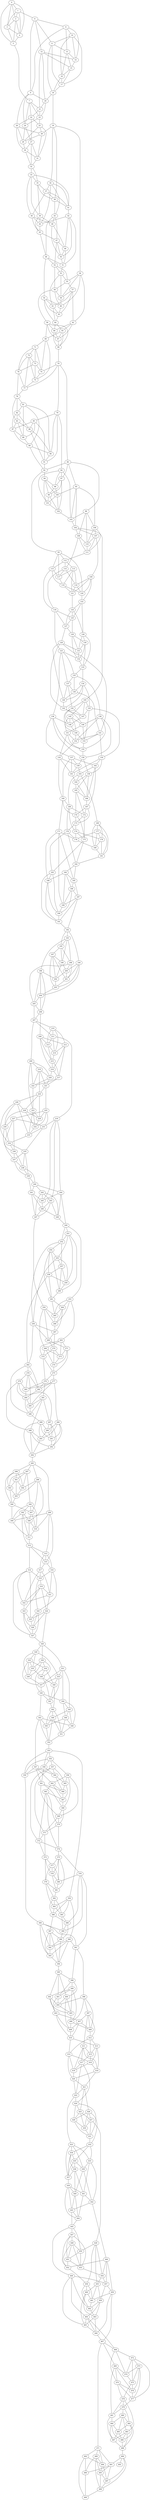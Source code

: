 graph {
  0;
  1;
  2;
  3;
  4;
  5;
  6;
  7;
  8;
  9;
  10;
  11;
  12;
  13;
  14;
  15;
  16;
  17;
  18;
  19;
  20;
  21;
  22;
  23;
  24;
  25;
  26;
  27;
  28;
  29;
  30;
  31;
  32;
  33;
  34;
  35;
  36;
  37;
  38;
  39;
  40;
  41;
  42;
  43;
  44;
  45;
  46;
  47;
  48;
  49;
  50;
  51;
  52;
  53;
  54;
  55;
  56;
  57;
  58;
  59;
  60;
  61;
  62;
  63;
  64;
  65;
  66;
  67;
  68;
  69;
  70;
  71;
  72;
  73;
  74;
  75;
  76;
  77;
  78;
  79;
  80;
  81;
  82;
  83;
  84;
  85;
  86;
  87;
  88;
  89;
  90;
  91;
  92;
  93;
  94;
  95;
  96;
  97;
  98;
  99;
  100;
  101;
  102;
  103;
  104;
  105;
  106;
  107;
  108;
  109;
  110;
  111;
  112;
  113;
  114;
  115;
  116;
  117;
  118;
  119;
  120;
  121;
  122;
  123;
  124;
  125;
  126;
  127;
  128;
  129;
  130;
  131;
  132;
  133;
  134;
  135;
  136;
  137;
  138;
  139;
  140;
  141;
  142;
  143;
  144;
  145;
  146;
  147;
  148;
  149;
  150;
  151;
  152;
  153;
  154;
  155;
  156;
  157;
  158;
  159;
  160;
  161;
  162;
  163;
  164;
  165;
  166;
  167;
  168;
  169;
  170;
  171;
  172;
  173;
  174;
  175;
  176;
  177;
  178;
  179;
  180;
  181;
  182;
  183;
  184;
  185;
  186;
  187;
  188;
  189;
  190;
  191;
  192;
  193;
  194;
  195;
  196;
  197;
  198;
  199;
  200;
  201;
  202;
  203;
  204;
  205;
  206;
  207;
  208;
  209;
  210;
  211;
  212;
  213;
  214;
  215;
  216;
  217;
  218;
  219;
  220;
  221;
  222;
  223;
  224;
  225;
  226;
  227;
  228;
  229;
  230;
  231;
  232;
  233;
  234;
  235;
  236;
  237;
  238;
  239;
  240;
  241;
  242;
  243;
  244;
  245;
  246;
  247;
  248;
  249;
  250;
  251;
  252;
  253;
  254;
  255;
  256;
  257;
  258;
  259;
  260;
  261;
  262;
  263;
  264;
  265;
  266;
  267;
  268;
  269;
  270;
  271;
  272;
  273;
  274;
  275;
  276;
  277;
  278;
  279;
  280;
  281;
  282;
  283;
  284;
  285;
  286;
  287;
  288;
  289;
  290;
  291;
  292;
  293;
  294;
  295;
  296;
  297;
  298;
  299;
  300;
  301;
  302;
  303;
  304;
  305;
  306;
  307;
  308;
  309;
  310;
  311;
  312;
  313;
  314;
  315;
  316;
  317;
  318;
  319;
  320;
  321;
  322;
  323;
  324;
  325;
  326;
  327;
  328;
  329;
  330;
  331;
  332;
  333;
  334;
  335;
  336;
  337;
  338;
  339;
  340;
  341;
  342;
  343;
  344;
  345;
  346;
  347;
  348;
  349;
  350;
  351;
  352;
  353;
  354;
  355;
  356;
  357;
  358;
  359;
  360;
  361;
  362;
  363;
  364;
  365;
  366;
  367;
  368;
  369;
  370;
  371;
  372;
  373;
  374;
  375;
  376;
  377;
  378;
  379;
  380;
  381;
  382;
  383;
  384;
  385;
  386;
  387;
  388;
  389;
  390;
  391;
  392;
  393;
  394;
  395;
  396;
  397;
  398;
  399;
  400;
  401;
  402;
  403;
  404;
  405;
  406;
  407;
  408;
  409;
  410;
  411;
  412;
  413;
  414;
  415;
  416;
  417;
  418;
  419;
  420;
  421;
  422;
  423;
  424;
  425;
  426;
  427;
  428;
  429;
  430;
  431;
  432;
  433;
  434;
  435;
  436;
  437;
  438;
  439;
  440;
  441;
  442;
  443;
  444;
  445;
  446;
  447;
  448;
  449;
  450;
  451;
  452;
  453;
  454;
  455;
  456;
  457;
  458;
  459;
  460;
  461;
  462;
  463;
  464;
  465;
  466;
  467;
  468;
  469;
  470;
  471;
  472;
  473;
  474;
  475;
  476;
  477;
  478;
  479;
  480;
  481;
  482;
  483;
  484;
  485;
  486;
  487;
  488;
  489;
  490;
  491;
  492;
  493;
  494;
  495;
  496;
  497;
  498;
  499;
  0 -- 1;
  0 -- 2;
  0 -- 3;
  0 -- 4;
  0 -- 5;
  1 -- 2;
  1 -- 3;
  1 -- 4;
  1 -- 6;
  2 -- 3;
  2 -- 4;
  2 -- 5;
  3 -- 4;
  3 -- 5;
  4 -- 5;
  5 -- 7;
  6 -- 8;
  6 -- 9;
  6 -- 11;
  6 -- 12;
  7 -- 21;
  7 -- 22;
  7 -- 23;
  7 -- 24;
  8 -- 9;
  8 -- 10;
  8 -- 13;
  8 -- 14;
  9 -- 20;
  9 -- 24;
  9 -- 26;
  10 -- 16;
  10 -- 17;
  10 -- 11;
  10 -- 14;
  11 -- 17;
  11 -- 18;
  11 -- 13;
  12 -- 20;
  12 -- 21;
  12 -- 14;
  12 -- 15;
  13 -- 16;
  13 -- 14;
  13 -- 15;
  14 -- 15;
  15 -- 16;
  15 -- 17;
  16 -- 17;
  16 -- 18;
  17 -- 18;
  18 -- 19;
  18 -- 20;
  19 -- 34;
  19 -- 36;
  19 -- 38;
  19 -- 28;
  20 -- 21;
  20 -- 23;
  21 -- 22;
  21 -- 23;
  22 -- 25;
  22 -- 26;
  22 -- 27;
  23 -- 24;
  23 -- 25;
  24 -- 27;
  24 -- 29;
  25 -- 28;
  25 -- 29;
  25 -- 31;
  26 -- 28;
  26 -- 29;
  26 -- 30;
  27 -- 32;
  27 -- 30;
  27 -- 31;
  28 -- 29;
  28 -- 31;
  29 -- 30;
  30 -- 32;
  30 -- 31;
  31 -- 32;
  32 -- 33;
  32 -- 35;
  33 -- 35;
  33 -- 39;
  33 -- 40;
  33 -- 41;
  34 -- 37;
  34 -- 41;
  34 -- 43;
  34 -- 44;
  35 -- 37;
  35 -- 38;
  35 -- 39;
  36 -- 55;
  36 -- 59;
  36 -- 60;
  36 -- 62;
  37 -- 38;
  37 -- 40;
  37 -- 41;
  38 -- 41;
  38 -- 43;
  39 -- 44;
  39 -- 45;
  39 -- 46;
  40 -- 44;
  40 -- 45;
  40 -- 46;
  41 -- 42;
  42 -- 49;
  42 -- 50;
  42 -- 51;
  42 -- 44;
  43 -- 48;
  43 -- 46;
  43 -- 47;
  44 -- 45;
  45 -- 48;
  45 -- 47;
  46 -- 49;
  46 -- 50;
  47 -- 49;
  47 -- 50;
  47 -- 52;
  48 -- 51;
  48 -- 52;
  48 -- 54;
  49 -- 50;
  49 -- 51;
  50 -- 51;
  51 -- 53;
  52 -- 53;
  52 -- 55;
  52 -- 56;
  53 -- 55;
  53 -- 59;
  53 -- 61;
  54 -- 64;
  54 -- 60;
  54 -- 61;
  54 -- 63;
  55 -- 56;
  55 -- 57;
  56 -- 58;
  56 -- 59;
  56 -- 60;
  57 -- 59;
  57 -- 61;
  57 -- 62;
  57 -- 63;
  58 -- 66;
  58 -- 67;
  58 -- 68;
  58 -- 69;
  59 -- 60;
  60 -- 63;
  61 -- 64;
  61 -- 63;
  62 -- 65;
  62 -- 66;
  62 -- 67;
  63 -- 64;
  64 -- 65;
  64 -- 66;
  65 -- 67;
  65 -- 68;
  65 -- 69;
  66 -- 67;
  66 -- 68;
  67 -- 68;
  68 -- 70;
  69 -- 71;
  69 -- 74;
  69 -- 75;
  70 -- 80;
  70 -- 74;
  70 -- 77;
  70 -- 79;
  71 -- 72;
  71 -- 73;
  71 -- 74;
  71 -- 76;
  72 -- 73;
  72 -- 75;
  72 -- 76;
  72 -- 77;
  73 -- 74;
  73 -- 75;
  73 -- 76;
  74 -- 75;
  75 -- 77;
  76 -- 77;
  76 -- 78;
  77 -- 78;
  78 -- 81;
  78 -- 82;
  78 -- 83;
  79 -- 84;
  79 -- 85;
  79 -- 90;
  79 -- 91;
  80 -- 96;
  80 -- 97;
  80 -- 92;
  80 -- 95;
  81 -- 82;
  81 -- 88;
  81 -- 89;
  81 -- 90;
  82 -- 83;
  82 -- 86;
  82 -- 87;
  83 -- 86;
  83 -- 87;
  83 -- 88;
  84 -- 97;
  84 -- 98;
  84 -- 101;
  84 -- 103;
  85 -- 86;
  85 -- 87;
  85 -- 88;
  85 -- 91;
  86 -- 90;
  86 -- 91;
  87 -- 88;
  87 -- 89;
  88 -- 89;
  89 -- 90;
  89 -- 92;
  90 -- 91;
  91 -- 92;
  92 -- 93;
  92 -- 94;
  93 -- 112;
  93 -- 115;
  93 -- 117;
  93 -- 120;
  94 -- 98;
  94 -- 99;
  94 -- 100;
  94 -- 101;
  95 -- 100;
  95 -- 103;
  95 -- 104;
  95 -- 106;
  96 -- 103;
  96 -- 106;
  96 -- 108;
  96 -- 110;
  97 -- 98;
  97 -- 99;
  97 -- 102;
  98 -- 99;
  98 -- 100;
  99 -- 101;
  99 -- 102;
  100 -- 101;
  100 -- 102;
  101 -- 102;
  102 -- 103;
  103 -- 104;
  104 -- 105;
  104 -- 107;
  104 -- 108;
  105 -- 144;
  105 -- 145;
  105 -- 147;
  105 -- 143;
  106 -- 107;
  106 -- 110;
  106 -- 111;
  107 -- 109;
  107 -- 110;
  107 -- 111;
  108 -- 114;
  108 -- 110;
  108 -- 111;
  109 -- 116;
  109 -- 120;
  109 -- 121;
  109 -- 122;
  110 -- 111;
  111 -- 112;
  112 -- 113;
  112 -- 114;
  112 -- 115;
  113 -- 116;
  113 -- 117;
  113 -- 119;
  113 -- 121;
  114 -- 116;
  114 -- 117;
  114 -- 118;
  115 -- 117;
  115 -- 118;
  115 -- 119;
  116 -- 120;
  116 -- 121;
  117 -- 119;
  118 -- 123;
  118 -- 125;
  118 -- 127;
  119 -- 120;
  119 -- 121;
  120 -- 122;
  121 -- 124;
  122 -- 124;
  122 -- 125;
  122 -- 126;
  123 -- 132;
  123 -- 135;
  123 -- 136;
  123 -- 137;
  124 -- 125;
  124 -- 126;
  124 -- 127;
  125 -- 129;
  125 -- 127;
  126 -- 130;
  126 -- 131;
  126 -- 133;
  127 -- 128;
  127 -- 129;
  128 -- 131;
  128 -- 140;
  128 -- 141;
  128 -- 142;
  129 -- 130;
  129 -- 131;
  129 -- 132;
  130 -- 131;
  130 -- 132;
  130 -- 133;
  131 -- 132;
  132 -- 133;
  133 -- 134;
  133 -- 135;
  134 -- 139;
  134 -- 140;
  134 -- 142;
  134 -- 143;
  135 -- 137;
  135 -- 138;
  135 -- 139;
  136 -- 148;
  136 -- 155;
  136 -- 156;
  136 -- 157;
  137 -- 144;
  137 -- 139;
  137 -- 140;
  138 -- 146;
  138 -- 152;
  138 -- 155;
  138 -- 156;
  139 -- 140;
  139 -- 141;
  140 -- 142;
  141 -- 150;
  141 -- 152;
  141 -- 153;
  142 -- 146;
  142 -- 147;
  143 -- 147;
  143 -- 150;
  143 -- 153;
  144 -- 147;
  144 -- 148;
  144 -- 149;
  145 -- 146;
  145 -- 148;
  145 -- 149;
  145 -- 151;
  146 -- 151;
  146 -- 153;
  147 -- 148;
  148 -- 149;
  149 -- 152;
  149 -- 153;
  150 -- 161;
  150 -- 162;
  150 -- 158;
  151 -- 152;
  151 -- 154;
  151 -- 155;
  152 -- 154;
  153 -- 155;
  154 -- 160;
  154 -- 161;
  154 -- 159;
  155 -- 156;
  156 -- 158;
  156 -- 159;
  157 -- 160;
  157 -- 161;
  157 -- 162;
  157 -- 159;
  158 -- 164;
  158 -- 165;
  158 -- 166;
  159 -- 161;
  159 -- 163;
  160 -- 168;
  160 -- 170;
  160 -- 171;
  161 -- 164;
  162 -- 163;
  162 -- 166;
  162 -- 167;
  163 -- 164;
  163 -- 168;
  163 -- 169;
  164 -- 165;
  164 -- 166;
  165 -- 166;
  165 -- 170;
  165 -- 172;
  166 -- 167;
  167 -- 170;
  167 -- 172;
  167 -- 173;
  168 -- 176;
  168 -- 172;
  168 -- 174;
  169 -- 177;
  169 -- 179;
  169 -- 180;
  169 -- 181;
  170 -- 173;
  170 -- 175;
  171 -- 178;
  171 -- 185;
  171 -- 188;
  171 -- 189;
  172 -- 173;
  172 -- 175;
  173 -- 176;
  173 -- 174;
  174 -- 178;
  174 -- 179;
  174 -- 175;
  175 -- 182;
  175 -- 183;
  176 -- 178;
  176 -- 182;
  176 -- 183;
  177 -- 178;
  177 -- 179;
  177 -- 180;
  177 -- 181;
  178 -- 180;
  179 -- 180;
  179 -- 181;
  180 -- 181;
  181 -- 182;
  182 -- 184;
  182 -- 185;
  183 -- 188;
  183 -- 190;
  183 -- 191;
  184 -- 185;
  184 -- 186;
  184 -- 188;
  184 -- 189;
  185 -- 186;
  185 -- 187;
  186 -- 187;
  186 -- 189;
  186 -- 190;
  187 -- 192;
  187 -- 189;
  187 -- 191;
  188 -- 190;
  188 -- 191;
  189 -- 190;
  190 -- 191;
  191 -- 192;
  192 -- 193;
  192 -- 194;
  192 -- 195;
  193 -- 195;
  193 -- 196;
  193 -- 198;
  193 -- 199;
  194 -- 200;
  194 -- 201;
  194 -- 203;
  194 -- 204;
  195 -- 197;
  195 -- 198;
  195 -- 199;
  196 -- 202;
  196 -- 204;
  196 -- 205;
  196 -- 206;
  197 -- 199;
  197 -- 201;
  197 -- 202;
  197 -- 203;
  198 -- 200;
  198 -- 201;
  198 -- 205;
  199 -- 200;
  199 -- 202;
  200 -- 201;
  200 -- 202;
  201 -- 203;
  202 -- 203;
  203 -- 204;
  204 -- 205;
  204 -- 206;
  205 -- 206;
  205 -- 207;
  206 -- 208;
  206 -- 207;
  207 -- 209;
  207 -- 210;
  207 -- 211;
  208 -- 212;
  208 -- 213;
  208 -- 215;
  208 -- 216;
  209 -- 218;
  209 -- 220;
  209 -- 222;
  209 -- 223;
  210 -- 211;
  210 -- 212;
  210 -- 213;
  210 -- 214;
  211 -- 213;
  211 -- 214;
  211 -- 219;
  212 -- 214;
  212 -- 216;
  212 -- 217;
  213 -- 214;
  213 -- 215;
  214 -- 215;
  215 -- 216;
  215 -- 217;
  216 -- 217;
  216 -- 220;
  217 -- 221;
  217 -- 222;
  218 -- 224;
  218 -- 220;
  218 -- 221;
  218 -- 222;
  219 -- 243;
  219 -- 244;
  219 -- 245;
  219 -- 231;
  220 -- 221;
  220 -- 222;
  221 -- 224;
  221 -- 225;
  222 -- 223;
  223 -- 229;
  223 -- 232;
  223 -- 233;
  224 -- 226;
  224 -- 228;
  224 -- 229;
  225 -- 227;
  225 -- 229;
  225 -- 231;
  225 -- 232;
  226 -- 228;
  226 -- 230;
  226 -- 233;
  226 -- 234;
  227 -- 230;
  227 -- 231;
  227 -- 236;
  227 -- 237;
  228 -- 229;
  228 -- 230;
  228 -- 232;
  229 -- 232;
  230 -- 234;
  230 -- 236;
  231 -- 233;
  231 -- 235;
  232 -- 233;
  233 -- 234;
  234 -- 235;
  234 -- 236;
  235 -- 237;
  235 -- 238;
  235 -- 239;
  236 -- 237;
  236 -- 238;
  237 -- 238;
  237 -- 239;
  238 -- 240;
  238 -- 239;
  239 -- 240;
  239 -- 241;
  240 -- 241;
  240 -- 242;
  240 -- 244;
  241 -- 245;
  241 -- 246;
  241 -- 247;
  242 -- 243;
  242 -- 245;
  242 -- 247;
  242 -- 248;
  243 -- 246;
  243 -- 247;
  243 -- 248;
  244 -- 245;
  244 -- 248;
  244 -- 249;
  245 -- 246;
  246 -- 247;
  246 -- 248;
  247 -- 250;
  248 -- 249;
  249 -- 251;
  249 -- 252;
  249 -- 253;
  250 -- 265;
  250 -- 266;
  250 -- 268;
  250 -- 269;
  251 -- 259;
  251 -- 260;
  251 -- 252;
  251 -- 255;
  252 -- 256;
  252 -- 257;
  252 -- 254;
  253 -- 263;
  253 -- 264;
  253 -- 265;
  253 -- 266;
  254 -- 258;
  254 -- 260;
  254 -- 261;
  254 -- 255;
  255 -- 256;
  255 -- 257;
  255 -- 259;
  256 -- 262;
  256 -- 267;
  256 -- 269;
  257 -- 258;
  257 -- 259;
  257 -- 260;
  258 -- 259;
  258 -- 261;
  258 -- 262;
  259 -- 260;
  260 -- 261;
  261 -- 264;
  261 -- 265;
  262 -- 278;
  262 -- 282;
  262 -- 286;
  263 -- 272;
  263 -- 273;
  263 -- 268;
  263 -- 271;
  264 -- 265;
  264 -- 266;
  264 -- 267;
  265 -- 266;
  266 -- 267;
  267 -- 269;
  267 -- 270;
  268 -- 272;
  268 -- 273;
  268 -- 274;
  269 -- 270;
  269 -- 271;
  270 -- 272;
  270 -- 273;
  270 -- 274;
  271 -- 273;
  271 -- 274;
  271 -- 275;
  272 -- 275;
  272 -- 276;
  273 -- 274;
  274 -- 275;
  275 -- 276;
  275 -- 277;
  276 -- 281;
  276 -- 282;
  276 -- 283;
  277 -- 280;
  277 -- 282;
  277 -- 283;
  277 -- 285;
  278 -- 279;
  278 -- 282;
  278 -- 283;
  278 -- 285;
  279 -- 288;
  279 -- 283;
  279 -- 284;
  279 -- 287;
  280 -- 290;
  280 -- 291;
  280 -- 292;
  280 -- 293;
  281 -- 288;
  281 -- 285;
  281 -- 286;
  281 -- 287;
  282 -- 284;
  283 -- 284;
  284 -- 285;
  284 -- 286;
  285 -- 286;
  286 -- 289;
  287 -- 290;
  287 -- 291;
  287 -- 292;
  288 -- 292;
  288 -- 293;
  288 -- 294;
  289 -- 290;
  289 -- 291;
  289 -- 293;
  289 -- 294;
  290 -- 291;
  290 -- 293;
  291 -- 292;
  292 -- 294;
  293 -- 294;
  294 -- 295;
  295 -- 296;
  295 -- 297;
  295 -- 298;
  295 -- 299;
  296 -- 304;
  296 -- 305;
  296 -- 307;
  296 -- 308;
  297 -- 304;
  297 -- 300;
  297 -- 301;
  297 -- 303;
  298 -- 304;
  298 -- 306;
  298 -- 301;
  298 -- 303;
  299 -- 309;
  299 -- 310;
  299 -- 313;
  299 -- 315;
  300 -- 307;
  300 -- 309;
  300 -- 310;
  300 -- 302;
  301 -- 304;
  301 -- 305;
  301 -- 303;
  302 -- 308;
  302 -- 309;
  302 -- 311;
  302 -- 312;
  303 -- 305;
  303 -- 306;
  304 -- 305;
  305 -- 306;
  306 -- 307;
  306 -- 309;
  307 -- 308;
  307 -- 310;
  308 -- 310;
  308 -- 311;
  309 -- 311;
  310 -- 311;
  311 -- 312;
  312 -- 313;
  312 -- 314;
  312 -- 315;
  313 -- 315;
  313 -- 316;
  313 -- 317;
  314 -- 322;
  314 -- 325;
  314 -- 327;
  314 -- 318;
  315 -- 316;
  315 -- 317;
  316 -- 320;
  316 -- 321;
  316 -- 318;
  317 -- 321;
  317 -- 322;
  317 -- 318;
  318 -- 320;
  318 -- 319;
  319 -- 321;
  319 -- 322;
  319 -- 323;
  319 -- 324;
  320 -- 325;
  320 -- 326;
  320 -- 327;
  321 -- 322;
  321 -- 324;
  322 -- 323;
  323 -- 325;
  323 -- 326;
  323 -- 327;
  324 -- 325;
  324 -- 326;
  324 -- 328;
  325 -- 326;
  326 -- 327;
  327 -- 328;
  328 -- 329;
  328 -- 330;
  328 -- 331;
  329 -- 336;
  329 -- 332;
  329 -- 333;
  329 -- 335;
  330 -- 336;
  330 -- 338;
  330 -- 334;
  330 -- 335;
  331 -- 337;
  331 -- 344;
  331 -- 345;
  331 -- 333;
  332 -- 336;
  332 -- 337;
  332 -- 334;
  332 -- 335;
  333 -- 337;
  333 -- 340;
  333 -- 341;
  334 -- 338;
  334 -- 339;
  334 -- 340;
  335 -- 336;
  335 -- 338;
  336 -- 337;
  337 -- 339;
  338 -- 340;
  338 -- 341;
  339 -- 341;
  339 -- 343;
  339 -- 344;
  340 -- 341;
  340 -- 342;
  341 -- 342;
  342 -- 349;
  342 -- 350;
  342 -- 351;
  343 -- 352;
  343 -- 347;
  343 -- 348;
  343 -- 350;
  344 -- 345;
  344 -- 346;
  344 -- 348;
  345 -- 346;
  345 -- 348;
  345 -- 349;
  346 -- 348;
  346 -- 350;
  346 -- 351;
  347 -- 359;
  347 -- 361;
  347 -- 362;
  347 -- 364;
  348 -- 351;
  349 -- 352;
  349 -- 350;
  349 -- 351;
  350 -- 352;
  351 -- 352;
  352 -- 353;
  353 -- 354;
  353 -- 355;
  353 -- 358;
  353 -- 359;
  354 -- 384;
  354 -- 385;
  354 -- 386;
  354 -- 383;
  355 -- 356;
  355 -- 357;
  355 -- 358;
  355 -- 359;
  356 -- 368;
  356 -- 369;
  356 -- 362;
  356 -- 365;
  357 -- 371;
  357 -- 372;
  357 -- 364;
  357 -- 365;
  358 -- 359;
  358 -- 361;
  358 -- 364;
  359 -- 360;
  360 -- 389;
  360 -- 391;
  360 -- 392;
  360 -- 393;
  361 -- 368;
  361 -- 369;
  361 -- 366;
  362 -- 363;
  362 -- 366;
  362 -- 367;
  363 -- 370;
  363 -- 372;
  363 -- 374;
  363 -- 367;
  364 -- 365;
  364 -- 366;
  365 -- 366;
  365 -- 367;
  366 -- 367;
  367 -- 368;
  368 -- 369;
  368 -- 370;
  369 -- 370;
  369 -- 371;
  370 -- 371;
  370 -- 374;
  371 -- 372;
  371 -- 373;
  372 -- 373;
  372 -- 374;
  373 -- 377;
  373 -- 378;
  373 -- 379;
  374 -- 375;
  374 -- 376;
  375 -- 377;
  375 -- 378;
  375 -- 380;
  375 -- 381;
  376 -- 388;
  376 -- 389;
  376 -- 391;
  376 -- 380;
  377 -- 378;
  377 -- 379;
  377 -- 380;
  378 -- 380;
  378 -- 381;
  379 -- 381;
  379 -- 382;
  379 -- 383;
  380 -- 381;
  381 -- 382;
  382 -- 385;
  382 -- 386;
  382 -- 383;
  383 -- 385;
  383 -- 386;
  384 -- 391;
  384 -- 392;
  384 -- 393;
  384 -- 394;
  385 -- 388;
  385 -- 389;
  386 -- 387;
  386 -- 388;
  387 -- 390;
  387 -- 392;
  387 -- 393;
  387 -- 394;
  388 -- 389;
  388 -- 390;
  389 -- 390;
  390 -- 392;
  390 -- 394;
  391 -- 396;
  391 -- 398;
  392 -- 393;
  393 -- 394;
  394 -- 395;
  395 -- 400;
  395 -- 401;
  395 -- 402;
  395 -- 398;
  396 -- 404;
  396 -- 406;
  396 -- 408;
  396 -- 397;
  397 -- 407;
  397 -- 408;
  397 -- 411;
  397 -- 412;
  398 -- 400;
  398 -- 401;
  398 -- 399;
  399 -- 401;
  399 -- 402;
  399 -- 405;
  399 -- 406;
  400 -- 404;
  400 -- 405;
  400 -- 409;
  401 -- 403;
  401 -- 404;
  402 -- 403;
  402 -- 404;
  402 -- 405;
  403 -- 407;
  403 -- 409;
  403 -- 410;
  404 -- 405;
  405 -- 406;
  406 -- 408;
  406 -- 409;
  407 -- 408;
  407 -- 409;
  407 -- 410;
  408 -- 412;
  409 -- 410;
  410 -- 413;
  410 -- 414;
  411 -- 417;
  411 -- 418;
  411 -- 419;
  411 -- 415;
  412 -- 413;
  412 -- 414;
  412 -- 415;
  413 -- 416;
  413 -- 418;
  413 -- 415;
  414 -- 416;
  414 -- 419;
  414 -- 420;
  415 -- 416;
  415 -- 417;
  416 -- 418;
  416 -- 419;
  417 -- 419;
  417 -- 422;
  417 -- 424;
  418 -- 420;
  418 -- 421;
  419 -- 420;
  420 -- 421;
  420 -- 422;
  421 -- 422;
  421 -- 425;
  421 -- 426;
  422 -- 423;
  422 -- 424;
  423 -- 433;
  423 -- 434;
  423 -- 437;
  423 -- 438;
  424 -- 425;
  424 -- 429;
  424 -- 431;
  425 -- 427;
  425 -- 429;
  425 -- 430;
  426 -- 432;
  426 -- 427;
  426 -- 429;
  426 -- 430;
  427 -- 428;
  427 -- 430;
  427 -- 431;
  428 -- 450;
  428 -- 454;
  428 -- 455;
  428 -- 456;
  429 -- 430;
  429 -- 431;
  430 -- 431;
  431 -- 432;
  432 -- 433;
  432 -- 434;
  432 -- 435;
  433 -- 438;
  433 -- 441;
  433 -- 442;
  434 -- 435;
  434 -- 436;
  434 -- 437;
  435 -- 436;
  435 -- 437;
  435 -- 438;
  436 -- 437;
  436 -- 440;
  436 -- 441;
  437 -- 439;
  438 -- 440;
  438 -- 442;
  439 -- 440;
  439 -- 441;
  439 -- 443;
  439 -- 444;
  440 -- 443;
  440 -- 444;
  441 -- 442;
  441 -- 444;
  442 -- 443;
  442 -- 446;
  443 -- 444;
  443 -- 445;
  444 -- 445;
  445 -- 449;
  445 -- 450;
  445 -- 447;
  446 -- 452;
  446 -- 454;
  446 -- 457;
  446 -- 459;
  447 -- 448;
  447 -- 451;
  447 -- 452;
  447 -- 453;
  448 -- 450;
  448 -- 451;
  448 -- 452;
  448 -- 453;
  449 -- 464;
  449 -- 465;
  449 -- 457;
  449 -- 462;
  450 -- 451;
  450 -- 453;
  451 -- 452;
  451 -- 453;
  452 -- 456;
  453 -- 454;
  454 -- 455;
  454 -- 457;
  455 -- 458;
  455 -- 460;
  455 -- 461;
  456 -- 460;
  456 -- 461;
  456 -- 462;
  457 -- 458;
  457 -- 459;
  458 -- 464;
  458 -- 462;
  458 -- 463;
  459 -- 466;
  459 -- 467;
  459 -- 461;
  460 -- 465;
  460 -- 461;
  460 -- 463;
  461 -- 462;
  462 -- 463;
  463 -- 465;
  463 -- 466;
  464 -- 465;
  464 -- 466;
  464 -- 468;
  465 -- 466;
  466 -- 467;
  467 -- 468;
  467 -- 469;
  467 -- 471;
  468 -- 470;
  468 -- 472;
  468 -- 474;
  469 -- 481;
  469 -- 470;
  469 -- 474;
  469 -- 476;
  470 -- 476;
  470 -- 477;
  470 -- 478;
  471 -- 489;
  471 -- 491;
  471 -- 492;
  471 -- 494;
  472 -- 473;
  472 -- 474;
  472 -- 475;
  472 -- 477;
  473 -- 474;
  473 -- 475;
  473 -- 476;
  473 -- 477;
  474 -- 475;
  475 -- 476;
  475 -- 478;
  476 -- 477;
  477 -- 479;
  478 -- 481;
  478 -- 483;
  478 -- 479;
  479 -- 480;
  479 -- 481;
  479 -- 482;
  480 -- 482;
  480 -- 483;
  480 -- 484;
  480 -- 485;
  481 -- 484;
  481 -- 487;
  482 -- 485;
  482 -- 486;
  482 -- 488;
  483 -- 486;
  483 -- 487;
  483 -- 488;
  484 -- 485;
  484 -- 486;
  484 -- 487;
  485 -- 486;
  485 -- 487;
  486 -- 488;
  487 -- 488;
  488 -- 490;
  489 -- 496;
  489 -- 498;
  489 -- 494;
  489 -- 495;
  490 -- 497;
  490 -- 498;
  490 -- 491;
  490 -- 493;
  491 -- 496;
  491 -- 497;
  491 -- 495;
  492 -- 496;
  492 -- 499;
  492 -- 494;
  494 -- 497;
  494 -- 495;
  495 -- 497;
  495 -- 498;
  496 -- 499;
  497 -- 498;
  498 -- 499;
}